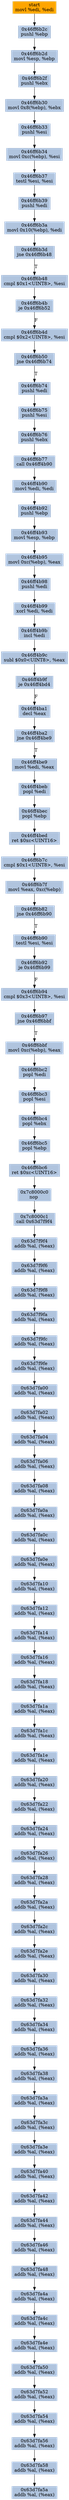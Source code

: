 digraph G {
node[shape=rectangle,style=filled,fillcolor=lightsteelblue,color=lightsteelblue]
bgcolor="transparent"
a0x46ff6b2amovl_edi_edi[label="start\nmovl %edi, %edi",color="lightgrey",fillcolor="orange"];
a0x46ff6b2cpushl_ebp[label="0x46ff6b2c\npushl %ebp"];
a0x46ff6b2dmovl_esp_ebp[label="0x46ff6b2d\nmovl %esp, %ebp"];
a0x46ff6b2fpushl_ebx[label="0x46ff6b2f\npushl %ebx"];
a0x46ff6b30movl_0x8ebp__ebx[label="0x46ff6b30\nmovl 0x8(%ebp), %ebx"];
a0x46ff6b33pushl_esi[label="0x46ff6b33\npushl %esi"];
a0x46ff6b34movl_0xcebp__esi[label="0x46ff6b34\nmovl 0xc(%ebp), %esi"];
a0x46ff6b37testl_esi_esi[label="0x46ff6b37\ntestl %esi, %esi"];
a0x46ff6b39pushl_edi[label="0x46ff6b39\npushl %edi"];
a0x46ff6b3amovl_0x10ebp__edi[label="0x46ff6b3a\nmovl 0x10(%ebp), %edi"];
a0x46ff6b3djne_0x46ff6b48[label="0x46ff6b3d\njne 0x46ff6b48"];
a0x46ff6b48cmpl_0x1UINT8_esi[label="0x46ff6b48\ncmpl $0x1<UINT8>, %esi"];
a0x46ff6b4bje_0x46ff6b52[label="0x46ff6b4b\nje 0x46ff6b52"];
a0x46ff6b4dcmpl_0x2UINT8_esi[label="0x46ff6b4d\ncmpl $0x2<UINT8>, %esi"];
a0x46ff6b50jne_0x46ff6b74[label="0x46ff6b50\njne 0x46ff6b74"];
a0x46ff6b74pushl_edi[label="0x46ff6b74\npushl %edi"];
a0x46ff6b75pushl_esi[label="0x46ff6b75\npushl %esi"];
a0x46ff6b76pushl_ebx[label="0x46ff6b76\npushl %ebx"];
a0x46ff6b77call_0x46ff4b90[label="0x46ff6b77\ncall 0x46ff4b90"];
a0x46ff4b90movl_edi_edi[label="0x46ff4b90\nmovl %edi, %edi"];
a0x46ff4b92pushl_ebp[label="0x46ff4b92\npushl %ebp"];
a0x46ff4b93movl_esp_ebp[label="0x46ff4b93\nmovl %esp, %ebp"];
a0x46ff4b95movl_0xcebp__eax[label="0x46ff4b95\nmovl 0xc(%ebp), %eax"];
a0x46ff4b98pushl_edi[label="0x46ff4b98\npushl %edi"];
a0x46ff4b99xorl_edi_edi[label="0x46ff4b99\nxorl %edi, %edi"];
a0x46ff4b9bincl_edi[label="0x46ff4b9b\nincl %edi"];
a0x46ff4b9csubl_0x0UINT8_eax[label="0x46ff4b9c\nsubl $0x0<UINT8>, %eax"];
a0x46ff4b9fje_0x46ff4bd4[label="0x46ff4b9f\nje 0x46ff4bd4"];
a0x46ff4ba1decl_eax[label="0x46ff4ba1\ndecl %eax"];
a0x46ff4ba2jne_0x46ff4be9[label="0x46ff4ba2\njne 0x46ff4be9"];
a0x46ff4be9movl_edi_eax[label="0x46ff4be9\nmovl %edi, %eax"];
a0x46ff4bebpopl_edi[label="0x46ff4beb\npopl %edi"];
a0x46ff4becpopl_ebp[label="0x46ff4bec\npopl %ebp"];
a0x46ff4bedret_0xcUINT16[label="0x46ff4bed\nret $0xc<UINT16>"];
a0x46ff6b7ccmpl_0x1UINT8_esi[label="0x46ff6b7c\ncmpl $0x1<UINT8>, %esi"];
a0x46ff6b7fmovl_eax_0xcebp_[label="0x46ff6b7f\nmovl %eax, 0xc(%ebp)"];
a0x46ff6b82jne_0x46ff6b90[label="0x46ff6b82\njne 0x46ff6b90"];
a0x46ff6b90testl_esi_esi[label="0x46ff6b90\ntestl %esi, %esi"];
a0x46ff6b92je_0x46ff6b99[label="0x46ff6b92\nje 0x46ff6b99"];
a0x46ff6b94cmpl_0x3UINT8_esi[label="0x46ff6b94\ncmpl $0x3<UINT8>, %esi"];
a0x46ff6b97jne_0x46ff6bbf[label="0x46ff6b97\njne 0x46ff6bbf"];
a0x46ff6bbfmovl_0xcebp__eax[label="0x46ff6bbf\nmovl 0xc(%ebp), %eax"];
a0x46ff6bc2popl_edi[label="0x46ff6bc2\npopl %edi"];
a0x46ff6bc3popl_esi[label="0x46ff6bc3\npopl %esi"];
a0x46ff6bc4popl_ebx[label="0x46ff6bc4\npopl %ebx"];
a0x46ff6bc5popl_ebp[label="0x46ff6bc5\npopl %ebp"];
a0x46ff6bc6ret_0xcUINT16[label="0x46ff6bc6\nret $0xc<UINT16>"];
a0x7c8000c0nop_[label="0x7c8000c0\nnop "];
a0x7c8000c1call_0x63d7f9f4[label="0x7c8000c1\ncall 0x63d7f9f4"];
a0x63d7f9f4addb_al_eax_[label="0x63d7f9f4\naddb %al, (%eax)"];
a0x63d7f9f6addb_al_eax_[label="0x63d7f9f6\naddb %al, (%eax)"];
a0x63d7f9f8addb_al_eax_[label="0x63d7f9f8\naddb %al, (%eax)"];
a0x63d7f9faaddb_al_eax_[label="0x63d7f9fa\naddb %al, (%eax)"];
a0x63d7f9fcaddb_al_eax_[label="0x63d7f9fc\naddb %al, (%eax)"];
a0x63d7f9feaddb_al_eax_[label="0x63d7f9fe\naddb %al, (%eax)"];
a0x63d7fa00addb_al_eax_[label="0x63d7fa00\naddb %al, (%eax)"];
a0x63d7fa02addb_al_eax_[label="0x63d7fa02\naddb %al, (%eax)"];
a0x63d7fa04addb_al_eax_[label="0x63d7fa04\naddb %al, (%eax)"];
a0x63d7fa06addb_al_eax_[label="0x63d7fa06\naddb %al, (%eax)"];
a0x63d7fa08addb_al_eax_[label="0x63d7fa08\naddb %al, (%eax)"];
a0x63d7fa0aaddb_al_eax_[label="0x63d7fa0a\naddb %al, (%eax)"];
a0x63d7fa0caddb_al_eax_[label="0x63d7fa0c\naddb %al, (%eax)"];
a0x63d7fa0eaddb_al_eax_[label="0x63d7fa0e\naddb %al, (%eax)"];
a0x63d7fa10addb_al_eax_[label="0x63d7fa10\naddb %al, (%eax)"];
a0x63d7fa12addb_al_eax_[label="0x63d7fa12\naddb %al, (%eax)"];
a0x63d7fa14addb_al_eax_[label="0x63d7fa14\naddb %al, (%eax)"];
a0x63d7fa16addb_al_eax_[label="0x63d7fa16\naddb %al, (%eax)"];
a0x63d7fa18addb_al_eax_[label="0x63d7fa18\naddb %al, (%eax)"];
a0x63d7fa1aaddb_al_eax_[label="0x63d7fa1a\naddb %al, (%eax)"];
a0x63d7fa1caddb_al_eax_[label="0x63d7fa1c\naddb %al, (%eax)"];
a0x63d7fa1eaddb_al_eax_[label="0x63d7fa1e\naddb %al, (%eax)"];
a0x63d7fa20addb_al_eax_[label="0x63d7fa20\naddb %al, (%eax)"];
a0x63d7fa22addb_al_eax_[label="0x63d7fa22\naddb %al, (%eax)"];
a0x63d7fa24addb_al_eax_[label="0x63d7fa24\naddb %al, (%eax)"];
a0x63d7fa26addb_al_eax_[label="0x63d7fa26\naddb %al, (%eax)"];
a0x63d7fa28addb_al_eax_[label="0x63d7fa28\naddb %al, (%eax)"];
a0x63d7fa2aaddb_al_eax_[label="0x63d7fa2a\naddb %al, (%eax)"];
a0x63d7fa2caddb_al_eax_[label="0x63d7fa2c\naddb %al, (%eax)"];
a0x63d7fa2eaddb_al_eax_[label="0x63d7fa2e\naddb %al, (%eax)"];
a0x63d7fa30addb_al_eax_[label="0x63d7fa30\naddb %al, (%eax)"];
a0x63d7fa32addb_al_eax_[label="0x63d7fa32\naddb %al, (%eax)"];
a0x63d7fa34addb_al_eax_[label="0x63d7fa34\naddb %al, (%eax)"];
a0x63d7fa36addb_al_eax_[label="0x63d7fa36\naddb %al, (%eax)"];
a0x63d7fa38addb_al_eax_[label="0x63d7fa38\naddb %al, (%eax)"];
a0x63d7fa3aaddb_al_eax_[label="0x63d7fa3a\naddb %al, (%eax)"];
a0x63d7fa3caddb_al_eax_[label="0x63d7fa3c\naddb %al, (%eax)"];
a0x63d7fa3eaddb_al_eax_[label="0x63d7fa3e\naddb %al, (%eax)"];
a0x63d7fa40addb_al_eax_[label="0x63d7fa40\naddb %al, (%eax)"];
a0x63d7fa42addb_al_eax_[label="0x63d7fa42\naddb %al, (%eax)"];
a0x63d7fa44addb_al_eax_[label="0x63d7fa44\naddb %al, (%eax)"];
a0x63d7fa46addb_al_eax_[label="0x63d7fa46\naddb %al, (%eax)"];
a0x63d7fa48addb_al_eax_[label="0x63d7fa48\naddb %al, (%eax)"];
a0x63d7fa4aaddb_al_eax_[label="0x63d7fa4a\naddb %al, (%eax)"];
a0x63d7fa4caddb_al_eax_[label="0x63d7fa4c\naddb %al, (%eax)"];
a0x63d7fa4eaddb_al_eax_[label="0x63d7fa4e\naddb %al, (%eax)"];
a0x63d7fa50addb_al_eax_[label="0x63d7fa50\naddb %al, (%eax)"];
a0x63d7fa52addb_al_eax_[label="0x63d7fa52\naddb %al, (%eax)"];
a0x63d7fa54addb_al_eax_[label="0x63d7fa54\naddb %al, (%eax)"];
a0x63d7fa56addb_al_eax_[label="0x63d7fa56\naddb %al, (%eax)"];
a0x63d7fa58addb_al_eax_[label="0x63d7fa58\naddb %al, (%eax)"];
a0x63d7fa5aaddb_al_eax_[label="0x63d7fa5a\naddb %al, (%eax)"];
a0x46ff6b2amovl_edi_edi -> a0x46ff6b2cpushl_ebp [color="#000000"];
a0x46ff6b2cpushl_ebp -> a0x46ff6b2dmovl_esp_ebp [color="#000000"];
a0x46ff6b2dmovl_esp_ebp -> a0x46ff6b2fpushl_ebx [color="#000000"];
a0x46ff6b2fpushl_ebx -> a0x46ff6b30movl_0x8ebp__ebx [color="#000000"];
a0x46ff6b30movl_0x8ebp__ebx -> a0x46ff6b33pushl_esi [color="#000000"];
a0x46ff6b33pushl_esi -> a0x46ff6b34movl_0xcebp__esi [color="#000000"];
a0x46ff6b34movl_0xcebp__esi -> a0x46ff6b37testl_esi_esi [color="#000000"];
a0x46ff6b37testl_esi_esi -> a0x46ff6b39pushl_edi [color="#000000"];
a0x46ff6b39pushl_edi -> a0x46ff6b3amovl_0x10ebp__edi [color="#000000"];
a0x46ff6b3amovl_0x10ebp__edi -> a0x46ff6b3djne_0x46ff6b48 [color="#000000"];
a0x46ff6b3djne_0x46ff6b48 -> a0x46ff6b48cmpl_0x1UINT8_esi [color="#000000",label="T"];
a0x46ff6b48cmpl_0x1UINT8_esi -> a0x46ff6b4bje_0x46ff6b52 [color="#000000"];
a0x46ff6b4bje_0x46ff6b52 -> a0x46ff6b4dcmpl_0x2UINT8_esi [color="#000000",label="F"];
a0x46ff6b4dcmpl_0x2UINT8_esi -> a0x46ff6b50jne_0x46ff6b74 [color="#000000"];
a0x46ff6b50jne_0x46ff6b74 -> a0x46ff6b74pushl_edi [color="#000000",label="T"];
a0x46ff6b74pushl_edi -> a0x46ff6b75pushl_esi [color="#000000"];
a0x46ff6b75pushl_esi -> a0x46ff6b76pushl_ebx [color="#000000"];
a0x46ff6b76pushl_ebx -> a0x46ff6b77call_0x46ff4b90 [color="#000000"];
a0x46ff6b77call_0x46ff4b90 -> a0x46ff4b90movl_edi_edi [color="#000000"];
a0x46ff4b90movl_edi_edi -> a0x46ff4b92pushl_ebp [color="#000000"];
a0x46ff4b92pushl_ebp -> a0x46ff4b93movl_esp_ebp [color="#000000"];
a0x46ff4b93movl_esp_ebp -> a0x46ff4b95movl_0xcebp__eax [color="#000000"];
a0x46ff4b95movl_0xcebp__eax -> a0x46ff4b98pushl_edi [color="#000000"];
a0x46ff4b98pushl_edi -> a0x46ff4b99xorl_edi_edi [color="#000000"];
a0x46ff4b99xorl_edi_edi -> a0x46ff4b9bincl_edi [color="#000000"];
a0x46ff4b9bincl_edi -> a0x46ff4b9csubl_0x0UINT8_eax [color="#000000"];
a0x46ff4b9csubl_0x0UINT8_eax -> a0x46ff4b9fje_0x46ff4bd4 [color="#000000"];
a0x46ff4b9fje_0x46ff4bd4 -> a0x46ff4ba1decl_eax [color="#000000",label="F"];
a0x46ff4ba1decl_eax -> a0x46ff4ba2jne_0x46ff4be9 [color="#000000"];
a0x46ff4ba2jne_0x46ff4be9 -> a0x46ff4be9movl_edi_eax [color="#000000",label="T"];
a0x46ff4be9movl_edi_eax -> a0x46ff4bebpopl_edi [color="#000000"];
a0x46ff4bebpopl_edi -> a0x46ff4becpopl_ebp [color="#000000"];
a0x46ff4becpopl_ebp -> a0x46ff4bedret_0xcUINT16 [color="#000000"];
a0x46ff4bedret_0xcUINT16 -> a0x46ff6b7ccmpl_0x1UINT8_esi [color="#000000"];
a0x46ff6b7ccmpl_0x1UINT8_esi -> a0x46ff6b7fmovl_eax_0xcebp_ [color="#000000"];
a0x46ff6b7fmovl_eax_0xcebp_ -> a0x46ff6b82jne_0x46ff6b90 [color="#000000"];
a0x46ff6b82jne_0x46ff6b90 -> a0x46ff6b90testl_esi_esi [color="#000000",label="T"];
a0x46ff6b90testl_esi_esi -> a0x46ff6b92je_0x46ff6b99 [color="#000000"];
a0x46ff6b92je_0x46ff6b99 -> a0x46ff6b94cmpl_0x3UINT8_esi [color="#000000",label="F"];
a0x46ff6b94cmpl_0x3UINT8_esi -> a0x46ff6b97jne_0x46ff6bbf [color="#000000"];
a0x46ff6b97jne_0x46ff6bbf -> a0x46ff6bbfmovl_0xcebp__eax [color="#000000",label="T"];
a0x46ff6bbfmovl_0xcebp__eax -> a0x46ff6bc2popl_edi [color="#000000"];
a0x46ff6bc2popl_edi -> a0x46ff6bc3popl_esi [color="#000000"];
a0x46ff6bc3popl_esi -> a0x46ff6bc4popl_ebx [color="#000000"];
a0x46ff6bc4popl_ebx -> a0x46ff6bc5popl_ebp [color="#000000"];
a0x46ff6bc5popl_ebp -> a0x46ff6bc6ret_0xcUINT16 [color="#000000"];
a0x46ff6bc6ret_0xcUINT16 -> a0x7c8000c0nop_ [color="#000000"];
a0x7c8000c0nop_ -> a0x7c8000c1call_0x63d7f9f4 [color="#000000"];
a0x7c8000c1call_0x63d7f9f4 -> a0x63d7f9f4addb_al_eax_ [color="#000000"];
a0x63d7f9f4addb_al_eax_ -> a0x63d7f9f6addb_al_eax_ [color="#000000"];
a0x63d7f9f6addb_al_eax_ -> a0x63d7f9f8addb_al_eax_ [color="#000000"];
a0x63d7f9f8addb_al_eax_ -> a0x63d7f9faaddb_al_eax_ [color="#000000"];
a0x63d7f9faaddb_al_eax_ -> a0x63d7f9fcaddb_al_eax_ [color="#000000"];
a0x63d7f9fcaddb_al_eax_ -> a0x63d7f9feaddb_al_eax_ [color="#000000"];
a0x63d7f9feaddb_al_eax_ -> a0x63d7fa00addb_al_eax_ [color="#000000"];
a0x63d7fa00addb_al_eax_ -> a0x63d7fa02addb_al_eax_ [color="#000000"];
a0x63d7fa02addb_al_eax_ -> a0x63d7fa04addb_al_eax_ [color="#000000"];
a0x63d7fa04addb_al_eax_ -> a0x63d7fa06addb_al_eax_ [color="#000000"];
a0x63d7fa06addb_al_eax_ -> a0x63d7fa08addb_al_eax_ [color="#000000"];
a0x63d7fa08addb_al_eax_ -> a0x63d7fa0aaddb_al_eax_ [color="#000000"];
a0x63d7fa0aaddb_al_eax_ -> a0x63d7fa0caddb_al_eax_ [color="#000000"];
a0x63d7fa0caddb_al_eax_ -> a0x63d7fa0eaddb_al_eax_ [color="#000000"];
a0x63d7fa0eaddb_al_eax_ -> a0x63d7fa10addb_al_eax_ [color="#000000"];
a0x63d7fa10addb_al_eax_ -> a0x63d7fa12addb_al_eax_ [color="#000000"];
a0x63d7fa12addb_al_eax_ -> a0x63d7fa14addb_al_eax_ [color="#000000"];
a0x63d7fa14addb_al_eax_ -> a0x63d7fa16addb_al_eax_ [color="#000000"];
a0x63d7fa16addb_al_eax_ -> a0x63d7fa18addb_al_eax_ [color="#000000"];
a0x63d7fa18addb_al_eax_ -> a0x63d7fa1aaddb_al_eax_ [color="#000000"];
a0x63d7fa1aaddb_al_eax_ -> a0x63d7fa1caddb_al_eax_ [color="#000000"];
a0x63d7fa1caddb_al_eax_ -> a0x63d7fa1eaddb_al_eax_ [color="#000000"];
a0x63d7fa1eaddb_al_eax_ -> a0x63d7fa20addb_al_eax_ [color="#000000"];
a0x63d7fa20addb_al_eax_ -> a0x63d7fa22addb_al_eax_ [color="#000000"];
a0x63d7fa22addb_al_eax_ -> a0x63d7fa24addb_al_eax_ [color="#000000"];
a0x63d7fa24addb_al_eax_ -> a0x63d7fa26addb_al_eax_ [color="#000000"];
a0x63d7fa26addb_al_eax_ -> a0x63d7fa28addb_al_eax_ [color="#000000"];
a0x63d7fa28addb_al_eax_ -> a0x63d7fa2aaddb_al_eax_ [color="#000000"];
a0x63d7fa2aaddb_al_eax_ -> a0x63d7fa2caddb_al_eax_ [color="#000000"];
a0x63d7fa2caddb_al_eax_ -> a0x63d7fa2eaddb_al_eax_ [color="#000000"];
a0x63d7fa2eaddb_al_eax_ -> a0x63d7fa30addb_al_eax_ [color="#000000"];
a0x63d7fa30addb_al_eax_ -> a0x63d7fa32addb_al_eax_ [color="#000000"];
a0x63d7fa32addb_al_eax_ -> a0x63d7fa34addb_al_eax_ [color="#000000"];
a0x63d7fa34addb_al_eax_ -> a0x63d7fa36addb_al_eax_ [color="#000000"];
a0x63d7fa36addb_al_eax_ -> a0x63d7fa38addb_al_eax_ [color="#000000"];
a0x63d7fa38addb_al_eax_ -> a0x63d7fa3aaddb_al_eax_ [color="#000000"];
a0x63d7fa3aaddb_al_eax_ -> a0x63d7fa3caddb_al_eax_ [color="#000000"];
a0x63d7fa3caddb_al_eax_ -> a0x63d7fa3eaddb_al_eax_ [color="#000000"];
a0x63d7fa3eaddb_al_eax_ -> a0x63d7fa40addb_al_eax_ [color="#000000"];
a0x63d7fa40addb_al_eax_ -> a0x63d7fa42addb_al_eax_ [color="#000000"];
a0x63d7fa42addb_al_eax_ -> a0x63d7fa44addb_al_eax_ [color="#000000"];
a0x63d7fa44addb_al_eax_ -> a0x63d7fa46addb_al_eax_ [color="#000000"];
a0x63d7fa46addb_al_eax_ -> a0x63d7fa48addb_al_eax_ [color="#000000"];
a0x63d7fa48addb_al_eax_ -> a0x63d7fa4aaddb_al_eax_ [color="#000000"];
a0x63d7fa4aaddb_al_eax_ -> a0x63d7fa4caddb_al_eax_ [color="#000000"];
a0x63d7fa4caddb_al_eax_ -> a0x63d7fa4eaddb_al_eax_ [color="#000000"];
a0x63d7fa4eaddb_al_eax_ -> a0x63d7fa50addb_al_eax_ [color="#000000"];
a0x63d7fa50addb_al_eax_ -> a0x63d7fa52addb_al_eax_ [color="#000000"];
a0x63d7fa52addb_al_eax_ -> a0x63d7fa54addb_al_eax_ [color="#000000"];
a0x63d7fa54addb_al_eax_ -> a0x63d7fa56addb_al_eax_ [color="#000000"];
a0x63d7fa56addb_al_eax_ -> a0x63d7fa58addb_al_eax_ [color="#000000"];
a0x63d7fa58addb_al_eax_ -> a0x63d7fa5aaddb_al_eax_ [color="#000000"];
}
